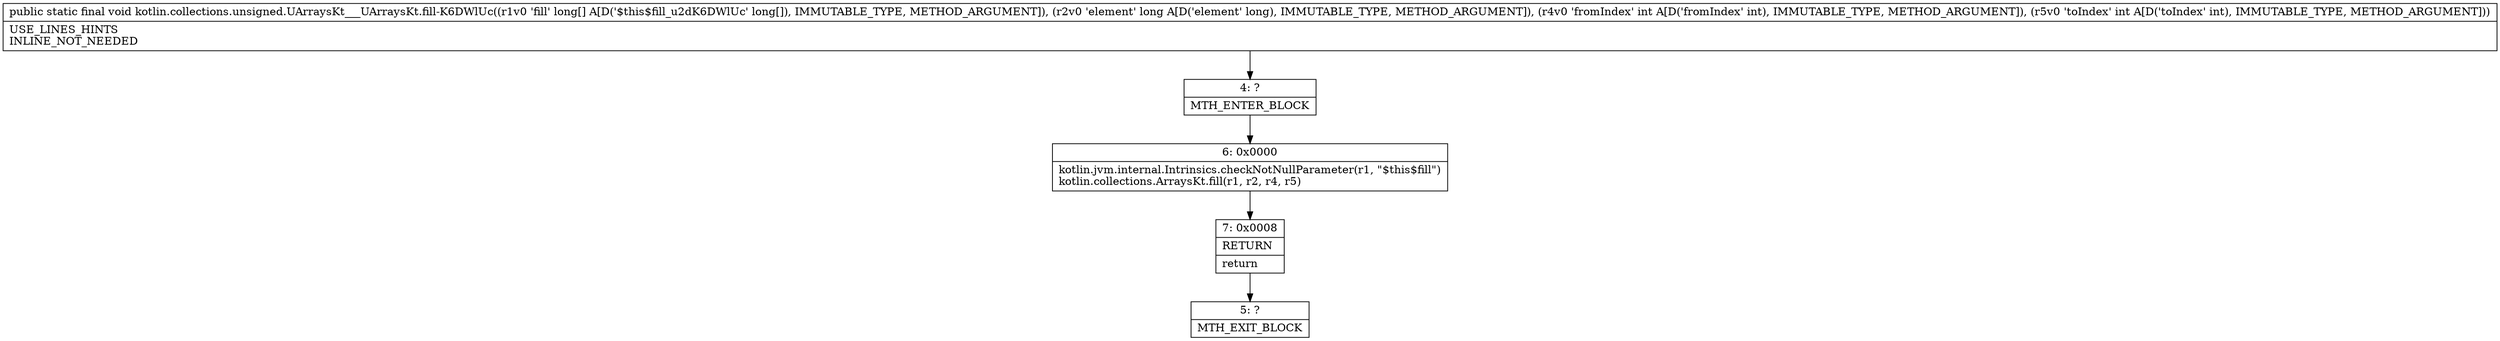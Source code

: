 digraph "CFG forkotlin.collections.unsigned.UArraysKt___UArraysKt.fill\-K6DWlUc([JJII)V" {
Node_4 [shape=record,label="{4\:\ ?|MTH_ENTER_BLOCK\l}"];
Node_6 [shape=record,label="{6\:\ 0x0000|kotlin.jvm.internal.Intrinsics.checkNotNullParameter(r1, \"$this$fill\")\lkotlin.collections.ArraysKt.fill(r1, r2, r4, r5)\l}"];
Node_7 [shape=record,label="{7\:\ 0x0008|RETURN\l|return\l}"];
Node_5 [shape=record,label="{5\:\ ?|MTH_EXIT_BLOCK\l}"];
MethodNode[shape=record,label="{public static final void kotlin.collections.unsigned.UArraysKt___UArraysKt.fill\-K6DWlUc((r1v0 'fill' long[] A[D('$this$fill_u2dK6DWlUc' long[]), IMMUTABLE_TYPE, METHOD_ARGUMENT]), (r2v0 'element' long A[D('element' long), IMMUTABLE_TYPE, METHOD_ARGUMENT]), (r4v0 'fromIndex' int A[D('fromIndex' int), IMMUTABLE_TYPE, METHOD_ARGUMENT]), (r5v0 'toIndex' int A[D('toIndex' int), IMMUTABLE_TYPE, METHOD_ARGUMENT]))  | USE_LINES_HINTS\lINLINE_NOT_NEEDED\l}"];
MethodNode -> Node_4;Node_4 -> Node_6;
Node_6 -> Node_7;
Node_7 -> Node_5;
}

